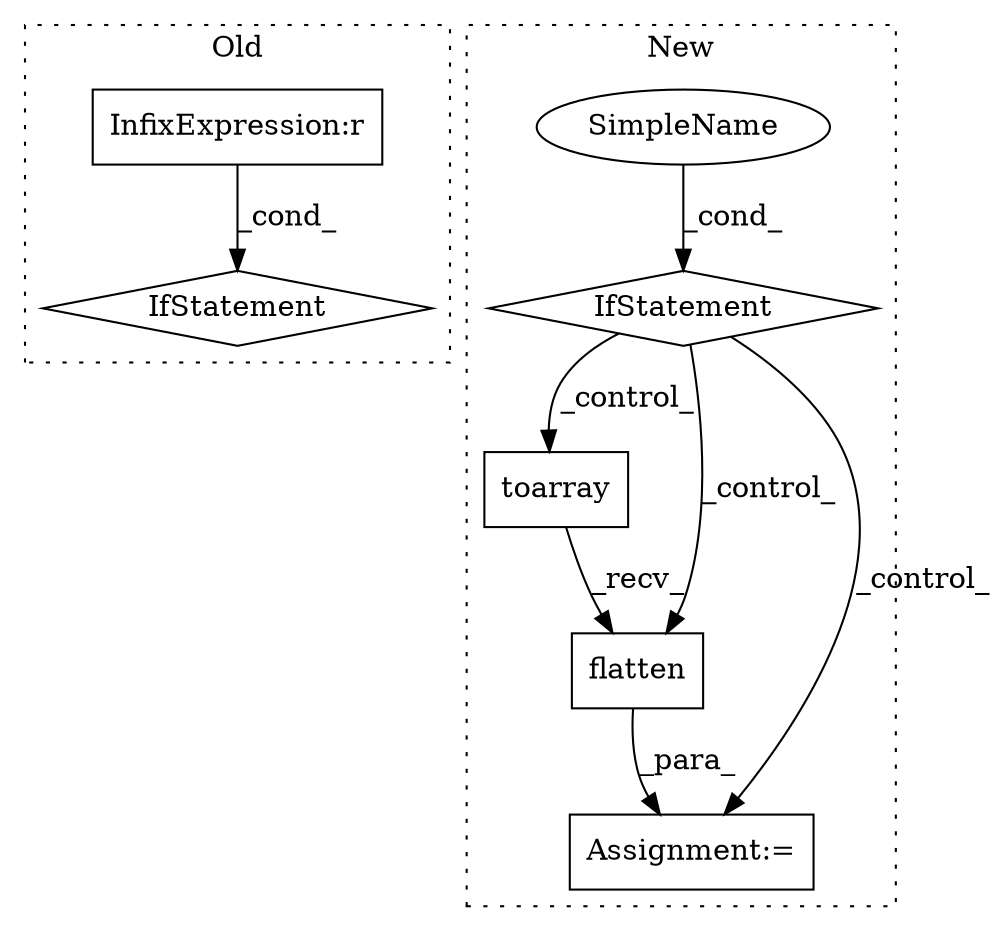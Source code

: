 digraph G {
subgraph cluster0 {
1 [label="IfStatement" a="25" s="1192,1209" l="4,2" shape="diamond"];
7 [label="InfixExpression:r" a="27" s="1204" l="4" shape="box"];
label = "Old";
style="dotted";
}
subgraph cluster1 {
2 [label="toarray" a="32" s="1282" l="9" shape="box"];
3 [label="IfStatement" a="25" s="1234,1264" l="4,2" shape="diamond"];
4 [label="SimpleName" a="42" s="" l="" shape="ellipse"];
5 [label="Assignment:=" a="7" s="1277" l="1" shape="box"];
6 [label="flatten" a="32" s="1292" l="9" shape="box"];
label = "New";
style="dotted";
}
2 -> 6 [label="_recv_"];
3 -> 2 [label="_control_"];
3 -> 5 [label="_control_"];
3 -> 6 [label="_control_"];
4 -> 3 [label="_cond_"];
6 -> 5 [label="_para_"];
7 -> 1 [label="_cond_"];
}